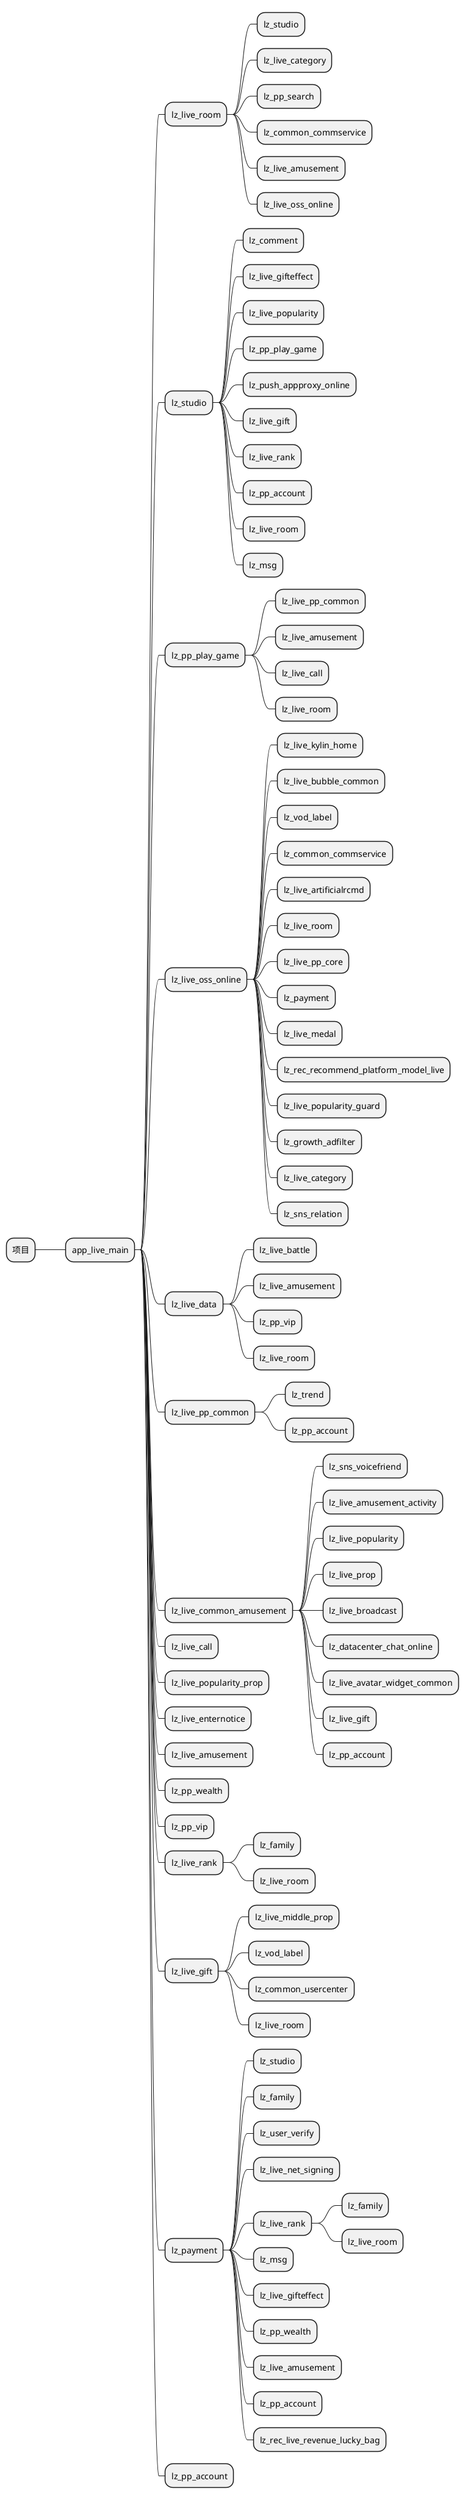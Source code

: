 @startmindmap
* 项目
** app_live_main
*** lz_live_room
**** lz_studio
**** lz_live_category
**** lz_pp_search
**** lz_common_commservice
**** lz_live_amusement
**** lz_live_oss_online
*** lz_studio
**** lz_comment
**** lz_live_gifteffect
**** lz_live_popularity
**** lz_pp_play_game
**** lz_push_appproxy_online
**** lz_live_gift
**** lz_live_rank
**** lz_pp_account
**** lz_live_room
**** lz_msg
*** lz_pp_play_game
**** lz_live_pp_common
**** lz_live_amusement
**** lz_live_call
**** lz_live_room
*** lz_live_oss_online
**** lz_live_kylin_home
**** lz_live_bubble_common
**** lz_vod_label
**** lz_common_commservice
**** lz_live_artificialrcmd
**** lz_live_room
**** lz_live_pp_core
**** lz_payment
**** lz_live_medal
**** lz_rec_recommend_platform_model_live
**** lz_live_popularity_guard
**** lz_growth_adfilter
**** lz_live_category
**** lz_sns_relation
*** lz_live_data
**** lz_live_battle
**** lz_live_amusement
**** lz_pp_vip
**** lz_live_room
*** lz_live_pp_common
**** lz_trend
**** lz_pp_account
*** lz_live_common_amusement
**** lz_sns_voicefriend
**** lz_live_amusement_activity
**** lz_live_popularity
**** lz_live_prop
**** lz_live_broadcast
**** lz_datacenter_chat_online
**** lz_live_avatar_widget_common
**** lz_live_gift
**** lz_pp_account
*** lz_live_call
*** lz_live_popularity_prop
*** lz_live_enternotice
*** lz_live_amusement
*** lz_pp_wealth
*** lz_pp_vip
*** lz_live_rank
**** lz_family
**** lz_live_room
*** lz_live_gift
**** lz_live_middle_prop
**** lz_vod_label
**** lz_common_usercenter
**** lz_live_room
*** lz_payment
**** lz_studio
**** lz_family
**** lz_user_verify
**** lz_live_net_signing
**** lz_live_rank
***** lz_family
***** lz_live_room
**** lz_msg
**** lz_live_gifteffect
**** lz_pp_wealth
**** lz_live_amusement
**** lz_pp_account
**** lz_rec_live_revenue_lucky_bag
*** lz_pp_account
@endmindmap